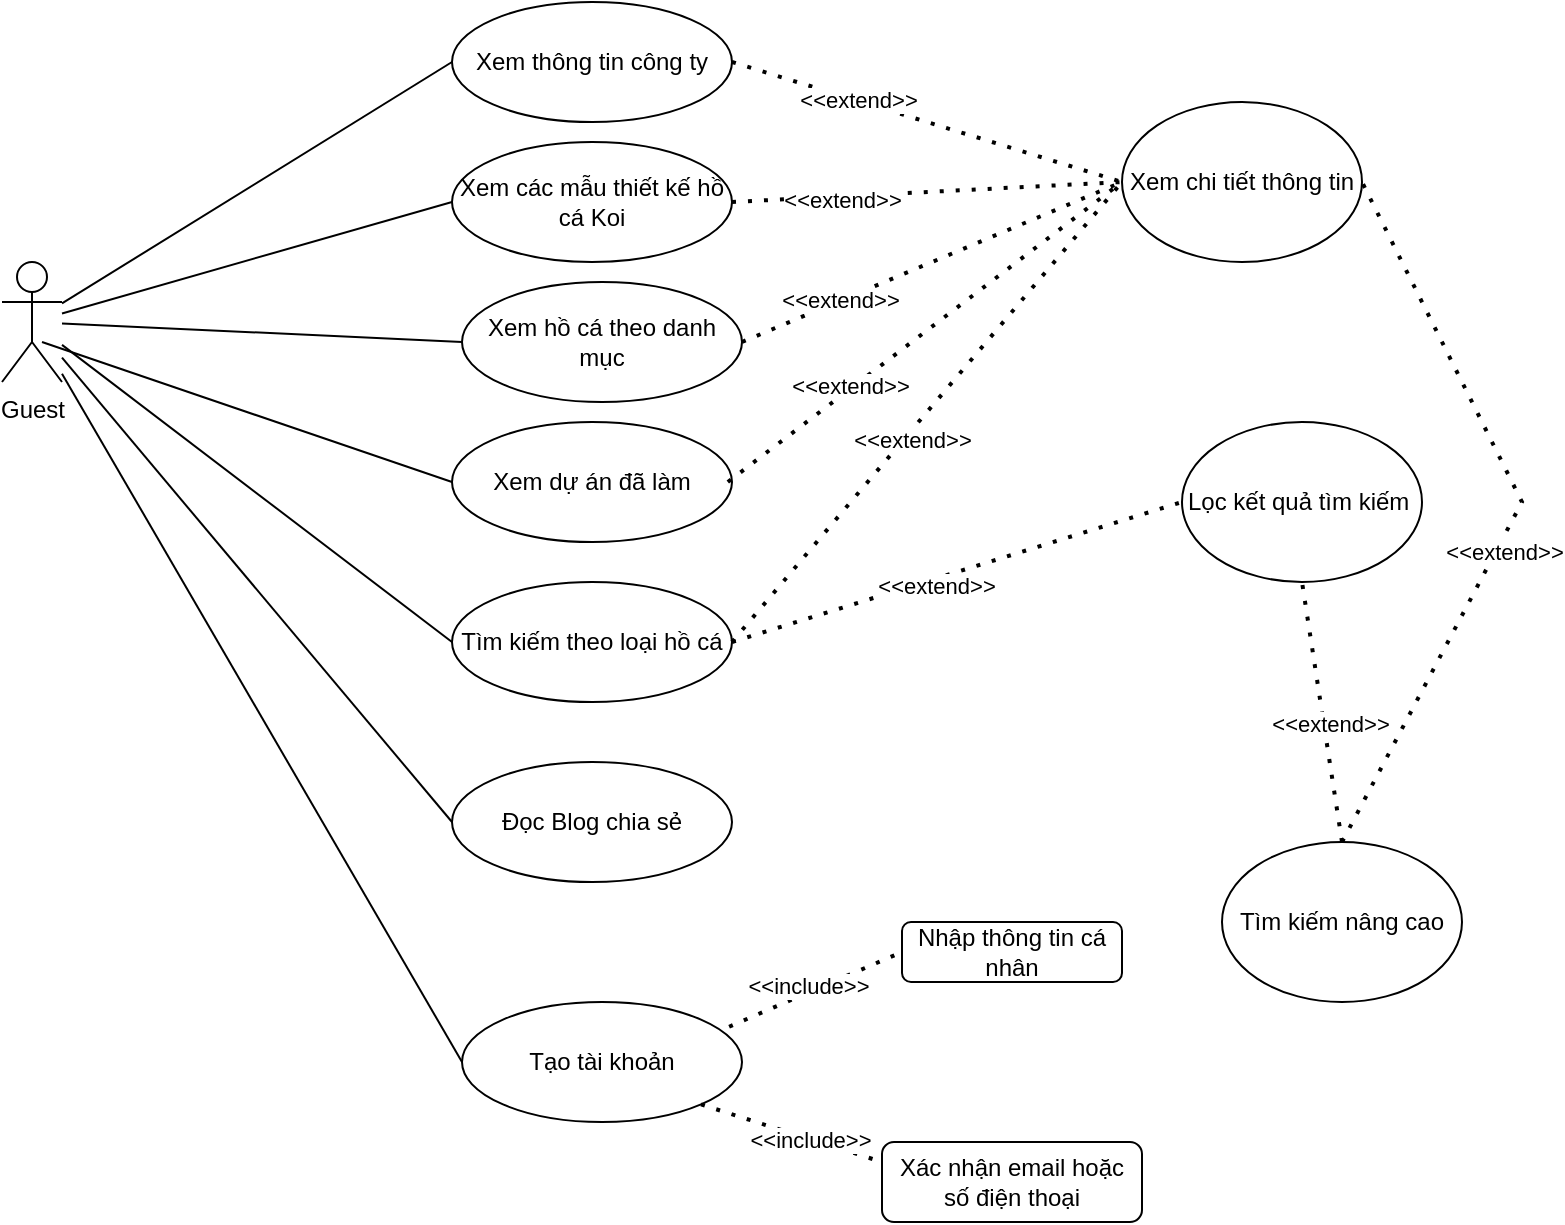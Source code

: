 <mxfile version="24.8.3">
  <diagram name="Page-1" id="iLiLeQATNRL76kogadFo">
    <mxGraphModel dx="2157" dy="568" grid="1" gridSize="10" guides="1" tooltips="1" connect="1" arrows="1" fold="1" page="1" pageScale="1" pageWidth="850" pageHeight="1100" math="0" shadow="0">
      <root>
        <mxCell id="0" />
        <mxCell id="1" parent="0" />
        <mxCell id="Lm4qBJmIs1Og0-QYWZUU-59" value="" style="group" vertex="1" connectable="0" parent="1">
          <mxGeometry x="-80" y="110" width="760" height="610" as="geometry" />
        </mxCell>
        <mxCell id="Lm4qBJmIs1Og0-QYWZUU-1" value="Guest" style="shape=umlActor;verticalLabelPosition=bottom;verticalAlign=top;html=1;outlineConnect=0;" vertex="1" parent="Lm4qBJmIs1Og0-QYWZUU-59">
          <mxGeometry y="130" width="30" height="60" as="geometry" />
        </mxCell>
        <mxCell id="Lm4qBJmIs1Og0-QYWZUU-11" value="Nhập thông tin cá nhân" style="rounded=1;whiteSpace=wrap;html=1;" vertex="1" parent="Lm4qBJmIs1Og0-QYWZUU-59">
          <mxGeometry x="450" y="460" width="110" height="30" as="geometry" />
        </mxCell>
        <mxCell id="Lm4qBJmIs1Og0-QYWZUU-12" value="Xác nhận email hoặc số điện thoại" style="rounded=1;whiteSpace=wrap;html=1;" vertex="1" parent="Lm4qBJmIs1Og0-QYWZUU-59">
          <mxGeometry x="440" y="570" width="130" height="40" as="geometry" />
        </mxCell>
        <mxCell id="Lm4qBJmIs1Og0-QYWZUU-17" value="Xem thông tin công ty" style="ellipse;whiteSpace=wrap;html=1;" vertex="1" parent="Lm4qBJmIs1Og0-QYWZUU-59">
          <mxGeometry x="225" width="140" height="60" as="geometry" />
        </mxCell>
        <mxCell id="Lm4qBJmIs1Og0-QYWZUU-18" value="Xem các mẫu thiết kế hồ cá Koi" style="ellipse;whiteSpace=wrap;html=1;" vertex="1" parent="Lm4qBJmIs1Og0-QYWZUU-59">
          <mxGeometry x="225" y="70" width="140" height="60" as="geometry" />
        </mxCell>
        <mxCell id="Lm4qBJmIs1Og0-QYWZUU-20" value="Xem hồ cá theo danh mục" style="ellipse;whiteSpace=wrap;html=1;" vertex="1" parent="Lm4qBJmIs1Og0-QYWZUU-59">
          <mxGeometry x="230" y="140" width="140" height="60" as="geometry" />
        </mxCell>
        <mxCell id="Lm4qBJmIs1Og0-QYWZUU-21" value="Đọc Blog chia sẻ" style="ellipse;whiteSpace=wrap;html=1;" vertex="1" parent="Lm4qBJmIs1Og0-QYWZUU-59">
          <mxGeometry x="225" y="380" width="140" height="60" as="geometry" />
        </mxCell>
        <mxCell id="Lm4qBJmIs1Og0-QYWZUU-22" value="Tạo tài khoản" style="ellipse;whiteSpace=wrap;html=1;" vertex="1" parent="Lm4qBJmIs1Og0-QYWZUU-59">
          <mxGeometry x="230" y="500" width="140" height="60" as="geometry" />
        </mxCell>
        <mxCell id="Lm4qBJmIs1Og0-QYWZUU-23" value="Xem dự án đã làm" style="ellipse;whiteSpace=wrap;html=1;" vertex="1" parent="Lm4qBJmIs1Og0-QYWZUU-59">
          <mxGeometry x="225" y="210" width="140" height="60" as="geometry" />
        </mxCell>
        <mxCell id="Lm4qBJmIs1Og0-QYWZUU-24" value="Tìm kiếm theo loại hồ cá" style="ellipse;whiteSpace=wrap;html=1;" vertex="1" parent="Lm4qBJmIs1Og0-QYWZUU-59">
          <mxGeometry x="225" y="290" width="140" height="60" as="geometry" />
        </mxCell>
        <mxCell id="Lm4qBJmIs1Og0-QYWZUU-27" value="Xem chi tiết thông tin" style="ellipse;whiteSpace=wrap;html=1;" vertex="1" parent="Lm4qBJmIs1Og0-QYWZUU-59">
          <mxGeometry x="560" y="50" width="120" height="80" as="geometry" />
        </mxCell>
        <mxCell id="Lm4qBJmIs1Og0-QYWZUU-28" value="" style="endArrow=none;dashed=1;html=1;dashPattern=1 3;strokeWidth=2;rounded=0;exitX=1;exitY=0.5;exitDx=0;exitDy=0;entryX=0;entryY=0.5;entryDx=0;entryDy=0;" edge="1" parent="Lm4qBJmIs1Og0-QYWZUU-59" source="Lm4qBJmIs1Og0-QYWZUU-24" target="Lm4qBJmIs1Og0-QYWZUU-27">
          <mxGeometry width="50" height="50" relative="1" as="geometry">
            <mxPoint x="490" y="300" as="sourcePoint" />
            <mxPoint x="540" y="250" as="targetPoint" />
          </mxGeometry>
        </mxCell>
        <mxCell id="Lm4qBJmIs1Og0-QYWZUU-33" value="&amp;lt;&amp;lt;extend&amp;gt;&amp;gt;" style="edgeLabel;html=1;align=center;verticalAlign=middle;resizable=0;points=[];" vertex="1" connectable="0" parent="Lm4qBJmIs1Og0-QYWZUU-28">
          <mxGeometry x="-0.102" y="-3" relative="1" as="geometry">
            <mxPoint as="offset" />
          </mxGeometry>
        </mxCell>
        <mxCell id="Lm4qBJmIs1Og0-QYWZUU-29" value="" style="endArrow=none;dashed=1;html=1;dashPattern=1 3;strokeWidth=2;rounded=0;exitX=0.985;exitY=0.5;exitDx=0;exitDy=0;entryX=0;entryY=0.5;entryDx=0;entryDy=0;exitPerimeter=0;" edge="1" parent="Lm4qBJmIs1Og0-QYWZUU-59" source="Lm4qBJmIs1Og0-QYWZUU-23" target="Lm4qBJmIs1Og0-QYWZUU-27">
          <mxGeometry width="50" height="50" relative="1" as="geometry">
            <mxPoint x="375" y="330" as="sourcePoint" />
            <mxPoint x="540" y="110" as="targetPoint" />
          </mxGeometry>
        </mxCell>
        <mxCell id="Lm4qBJmIs1Og0-QYWZUU-34" value="&amp;lt;&amp;lt;extend&amp;gt;&amp;gt;" style="edgeLabel;html=1;align=center;verticalAlign=middle;resizable=0;points=[];" vertex="1" connectable="0" parent="Lm4qBJmIs1Og0-QYWZUU-29">
          <mxGeometry x="-0.368" y="1" relative="1" as="geometry">
            <mxPoint x="-1" as="offset" />
          </mxGeometry>
        </mxCell>
        <mxCell id="Lm4qBJmIs1Og0-QYWZUU-30" value="" style="endArrow=none;dashed=1;html=1;dashPattern=1 3;strokeWidth=2;rounded=0;exitX=1;exitY=0.5;exitDx=0;exitDy=0;entryX=0;entryY=0.5;entryDx=0;entryDy=0;" edge="1" parent="Lm4qBJmIs1Og0-QYWZUU-59" source="Lm4qBJmIs1Og0-QYWZUU-20" target="Lm4qBJmIs1Og0-QYWZUU-27">
          <mxGeometry width="50" height="50" relative="1" as="geometry">
            <mxPoint x="373" y="250" as="sourcePoint" />
            <mxPoint x="530" y="100" as="targetPoint" />
          </mxGeometry>
        </mxCell>
        <mxCell id="Lm4qBJmIs1Og0-QYWZUU-35" value="&amp;lt;&amp;lt;extend&amp;gt;&amp;gt;" style="edgeLabel;html=1;align=center;verticalAlign=middle;resizable=0;points=[];" vertex="1" connectable="0" parent="Lm4qBJmIs1Og0-QYWZUU-30">
          <mxGeometry x="-0.483" y="1" relative="1" as="geometry">
            <mxPoint as="offset" />
          </mxGeometry>
        </mxCell>
        <mxCell id="Lm4qBJmIs1Og0-QYWZUU-31" value="" style="endArrow=none;dashed=1;html=1;dashPattern=1 3;strokeWidth=2;rounded=0;exitX=1;exitY=0.5;exitDx=0;exitDy=0;entryX=0;entryY=0.5;entryDx=0;entryDy=0;" edge="1" parent="Lm4qBJmIs1Og0-QYWZUU-59" source="Lm4qBJmIs1Og0-QYWZUU-18" target="Lm4qBJmIs1Og0-QYWZUU-27">
          <mxGeometry width="50" height="50" relative="1" as="geometry">
            <mxPoint x="383" y="260" as="sourcePoint" />
            <mxPoint x="550" y="120" as="targetPoint" />
          </mxGeometry>
        </mxCell>
        <mxCell id="Lm4qBJmIs1Og0-QYWZUU-36" value="&amp;lt;&amp;lt;extend&amp;gt;&amp;gt;" style="edgeLabel;html=1;align=center;verticalAlign=middle;resizable=0;points=[];" vertex="1" connectable="0" parent="Lm4qBJmIs1Og0-QYWZUU-31">
          <mxGeometry x="-0.427" y="-2" relative="1" as="geometry">
            <mxPoint x="-1" as="offset" />
          </mxGeometry>
        </mxCell>
        <mxCell id="Lm4qBJmIs1Og0-QYWZUU-32" value="" style="endArrow=none;dashed=1;html=1;dashPattern=1 3;strokeWidth=2;rounded=0;exitX=1;exitY=0.5;exitDx=0;exitDy=0;entryX=0;entryY=0.5;entryDx=0;entryDy=0;" edge="1" parent="Lm4qBJmIs1Og0-QYWZUU-59" source="Lm4qBJmIs1Og0-QYWZUU-17" target="Lm4qBJmIs1Og0-QYWZUU-27">
          <mxGeometry width="50" height="50" relative="1" as="geometry">
            <mxPoint x="393" y="270" as="sourcePoint" />
            <mxPoint x="560" y="130" as="targetPoint" />
          </mxGeometry>
        </mxCell>
        <mxCell id="Lm4qBJmIs1Og0-QYWZUU-37" value="&amp;lt;&amp;lt;extend&amp;gt;&amp;gt;" style="edgeLabel;html=1;align=center;verticalAlign=middle;resizable=0;points=[];" vertex="1" connectable="0" parent="Lm4qBJmIs1Og0-QYWZUU-32">
          <mxGeometry x="-0.357" y="1" relative="1" as="geometry">
            <mxPoint as="offset" />
          </mxGeometry>
        </mxCell>
        <mxCell id="Lm4qBJmIs1Og0-QYWZUU-38" value="Lọc kết quả tìm kiếm&amp;nbsp;" style="ellipse;whiteSpace=wrap;html=1;" vertex="1" parent="Lm4qBJmIs1Og0-QYWZUU-59">
          <mxGeometry x="590" y="210" width="120" height="80" as="geometry" />
        </mxCell>
        <mxCell id="Lm4qBJmIs1Og0-QYWZUU-39" value="" style="endArrow=none;dashed=1;html=1;dashPattern=1 3;strokeWidth=2;rounded=0;entryX=0;entryY=0.5;entryDx=0;entryDy=0;exitX=1;exitY=0.5;exitDx=0;exitDy=0;" edge="1" parent="Lm4qBJmIs1Og0-QYWZUU-59" source="Lm4qBJmIs1Og0-QYWZUU-24" target="Lm4qBJmIs1Og0-QYWZUU-38">
          <mxGeometry width="50" height="50" relative="1" as="geometry">
            <mxPoint x="375" y="330" as="sourcePoint" />
            <mxPoint x="570" y="100" as="targetPoint" />
          </mxGeometry>
        </mxCell>
        <mxCell id="Lm4qBJmIs1Og0-QYWZUU-40" value="&amp;lt;&amp;lt;extend&amp;gt;&amp;gt;" style="edgeLabel;html=1;align=center;verticalAlign=middle;resizable=0;points=[];" vertex="1" connectable="0" parent="Lm4qBJmIs1Og0-QYWZUU-39">
          <mxGeometry x="-0.102" y="-3" relative="1" as="geometry">
            <mxPoint as="offset" />
          </mxGeometry>
        </mxCell>
        <mxCell id="Lm4qBJmIs1Og0-QYWZUU-41" value="" style="endArrow=none;dashed=1;html=1;dashPattern=1 3;strokeWidth=2;rounded=0;entryX=0.5;entryY=1;entryDx=0;entryDy=0;exitX=0.5;exitY=0;exitDx=0;exitDy=0;" edge="1" parent="Lm4qBJmIs1Og0-QYWZUU-59" source="Lm4qBJmIs1Og0-QYWZUU-45" target="Lm4qBJmIs1Og0-QYWZUU-38">
          <mxGeometry width="50" height="50" relative="1" as="geometry">
            <mxPoint x="670" y="420" as="sourcePoint" />
            <mxPoint x="600" y="260" as="targetPoint" />
          </mxGeometry>
        </mxCell>
        <mxCell id="Lm4qBJmIs1Og0-QYWZUU-42" value="&amp;lt;&amp;lt;extend&amp;gt;&amp;gt;" style="edgeLabel;html=1;align=center;verticalAlign=middle;resizable=0;points=[];" vertex="1" connectable="0" parent="Lm4qBJmIs1Og0-QYWZUU-41">
          <mxGeometry x="-0.102" y="-3" relative="1" as="geometry">
            <mxPoint as="offset" />
          </mxGeometry>
        </mxCell>
        <mxCell id="Lm4qBJmIs1Og0-QYWZUU-43" value="" style="endArrow=none;dashed=1;html=1;dashPattern=1 3;strokeWidth=2;rounded=0;entryX=1;entryY=0.5;entryDx=0;entryDy=0;exitX=0.5;exitY=0;exitDx=0;exitDy=0;" edge="1" parent="Lm4qBJmIs1Og0-QYWZUU-59" source="Lm4qBJmIs1Og0-QYWZUU-45" target="Lm4qBJmIs1Og0-QYWZUU-27">
          <mxGeometry width="50" height="50" relative="1" as="geometry">
            <mxPoint x="670" y="420" as="sourcePoint" />
            <mxPoint x="610" y="270" as="targetPoint" />
            <Array as="points">
              <mxPoint x="760" y="250" />
            </Array>
          </mxGeometry>
        </mxCell>
        <mxCell id="Lm4qBJmIs1Og0-QYWZUU-44" value="&amp;lt;&amp;lt;extend&amp;gt;&amp;gt;" style="edgeLabel;html=1;align=center;verticalAlign=middle;resizable=0;points=[];" vertex="1" connectable="0" parent="Lm4qBJmIs1Og0-QYWZUU-43">
          <mxGeometry x="-0.102" y="-3" relative="1" as="geometry">
            <mxPoint as="offset" />
          </mxGeometry>
        </mxCell>
        <mxCell id="Lm4qBJmIs1Og0-QYWZUU-45" value="Tìm kiếm nâng cao" style="ellipse;whiteSpace=wrap;html=1;" vertex="1" parent="Lm4qBJmIs1Og0-QYWZUU-59">
          <mxGeometry x="610" y="420" width="120" height="80" as="geometry" />
        </mxCell>
        <mxCell id="Lm4qBJmIs1Og0-QYWZUU-46" value="" style="endArrow=none;dashed=1;html=1;dashPattern=1 3;strokeWidth=2;rounded=0;exitX=0.954;exitY=0.206;exitDx=0;exitDy=0;exitPerimeter=0;entryX=0;entryY=0.5;entryDx=0;entryDy=0;" edge="1" parent="Lm4qBJmIs1Og0-QYWZUU-59" source="Lm4qBJmIs1Og0-QYWZUU-22" target="Lm4qBJmIs1Og0-QYWZUU-11">
          <mxGeometry width="50" height="50" relative="1" as="geometry">
            <mxPoint x="400" y="430" as="sourcePoint" />
            <mxPoint x="450" y="380" as="targetPoint" />
          </mxGeometry>
        </mxCell>
        <mxCell id="Lm4qBJmIs1Og0-QYWZUU-47" value="&amp;lt;&amp;lt;include&amp;gt;&amp;gt;" style="edgeLabel;html=1;align=center;verticalAlign=middle;resizable=0;points=[];" vertex="1" connectable="0" parent="Lm4qBJmIs1Og0-QYWZUU-46">
          <mxGeometry x="-0.069" y="3" relative="1" as="geometry">
            <mxPoint as="offset" />
          </mxGeometry>
        </mxCell>
        <mxCell id="Lm4qBJmIs1Og0-QYWZUU-48" value="" style="endArrow=none;dashed=1;html=1;dashPattern=1 3;strokeWidth=2;rounded=0;exitX=1;exitY=1;exitDx=0;exitDy=0;entryX=0;entryY=0.25;entryDx=0;entryDy=0;" edge="1" parent="Lm4qBJmIs1Og0-QYWZUU-59" source="Lm4qBJmIs1Og0-QYWZUU-22" target="Lm4qBJmIs1Og0-QYWZUU-12">
          <mxGeometry width="50" height="50" relative="1" as="geometry">
            <mxPoint x="400" y="430" as="sourcePoint" />
            <mxPoint x="450" y="380" as="targetPoint" />
          </mxGeometry>
        </mxCell>
        <mxCell id="Lm4qBJmIs1Og0-QYWZUU-49" value="&amp;lt;&amp;lt;include&amp;gt;&amp;gt;" style="edgeLabel;html=1;align=center;verticalAlign=middle;resizable=0;points=[];" vertex="1" connectable="0" parent="Lm4qBJmIs1Og0-QYWZUU-48">
          <mxGeometry x="0.202" relative="1" as="geometry">
            <mxPoint as="offset" />
          </mxGeometry>
        </mxCell>
        <mxCell id="Lm4qBJmIs1Og0-QYWZUU-51" value="" style="endArrow=none;html=1;rounded=0;entryX=0;entryY=0.5;entryDx=0;entryDy=0;" edge="1" parent="Lm4qBJmIs1Og0-QYWZUU-59" source="Lm4qBJmIs1Og0-QYWZUU-1" target="Lm4qBJmIs1Og0-QYWZUU-18">
          <mxGeometry width="50" height="50" relative="1" as="geometry">
            <mxPoint x="400" y="300" as="sourcePoint" />
            <mxPoint x="450" y="250" as="targetPoint" />
          </mxGeometry>
        </mxCell>
        <mxCell id="Lm4qBJmIs1Og0-QYWZUU-53" value="" style="endArrow=none;html=1;rounded=0;entryX=0;entryY=0.5;entryDx=0;entryDy=0;" edge="1" parent="Lm4qBJmIs1Og0-QYWZUU-59" source="Lm4qBJmIs1Og0-QYWZUU-1" target="Lm4qBJmIs1Og0-QYWZUU-17">
          <mxGeometry width="50" height="50" relative="1" as="geometry">
            <mxPoint x="400" y="300" as="sourcePoint" />
            <mxPoint x="450" y="250" as="targetPoint" />
          </mxGeometry>
        </mxCell>
        <mxCell id="Lm4qBJmIs1Og0-QYWZUU-54" value="" style="endArrow=none;html=1;rounded=0;entryX=0;entryY=0.5;entryDx=0;entryDy=0;" edge="1" parent="Lm4qBJmIs1Og0-QYWZUU-59" source="Lm4qBJmIs1Og0-QYWZUU-1" target="Lm4qBJmIs1Og0-QYWZUU-20">
          <mxGeometry width="50" height="50" relative="1" as="geometry">
            <mxPoint x="160" y="152" as="sourcePoint" />
            <mxPoint x="235" y="110" as="targetPoint" />
          </mxGeometry>
        </mxCell>
        <mxCell id="Lm4qBJmIs1Og0-QYWZUU-55" value="" style="endArrow=none;html=1;rounded=0;entryX=0;entryY=0.5;entryDx=0;entryDy=0;" edge="1" parent="Lm4qBJmIs1Og0-QYWZUU-59" target="Lm4qBJmIs1Og0-QYWZUU-23">
          <mxGeometry width="50" height="50" relative="1" as="geometry">
            <mxPoint x="20" y="170" as="sourcePoint" />
            <mxPoint x="220" y="230" as="targetPoint" />
            <Array as="points" />
          </mxGeometry>
        </mxCell>
        <mxCell id="Lm4qBJmIs1Og0-QYWZUU-56" value="" style="endArrow=none;html=1;rounded=0;entryX=0;entryY=0.5;entryDx=0;entryDy=0;" edge="1" parent="Lm4qBJmIs1Og0-QYWZUU-59" source="Lm4qBJmIs1Og0-QYWZUU-1" target="Lm4qBJmIs1Og0-QYWZUU-24">
          <mxGeometry width="50" height="50" relative="1" as="geometry">
            <mxPoint x="170" y="173" as="sourcePoint" />
            <mxPoint x="250" y="190" as="targetPoint" />
          </mxGeometry>
        </mxCell>
        <mxCell id="Lm4qBJmIs1Og0-QYWZUU-57" value="" style="endArrow=none;html=1;rounded=0;entryX=0;entryY=0.5;entryDx=0;entryDy=0;" edge="1" parent="Lm4qBJmIs1Og0-QYWZUU-59" source="Lm4qBJmIs1Og0-QYWZUU-1" target="Lm4qBJmIs1Og0-QYWZUU-21">
          <mxGeometry width="50" height="50" relative="1" as="geometry">
            <mxPoint x="160" y="190" as="sourcePoint" />
            <mxPoint x="235" y="330" as="targetPoint" />
          </mxGeometry>
        </mxCell>
        <mxCell id="Lm4qBJmIs1Og0-QYWZUU-58" value="" style="endArrow=none;html=1;rounded=0;entryX=0;entryY=0.5;entryDx=0;entryDy=0;" edge="1" parent="Lm4qBJmIs1Og0-QYWZUU-59" source="Lm4qBJmIs1Og0-QYWZUU-1" target="Lm4qBJmIs1Og0-QYWZUU-22">
          <mxGeometry width="50" height="50" relative="1" as="geometry">
            <mxPoint x="190" y="193" as="sourcePoint" />
            <mxPoint x="235" y="420" as="targetPoint" />
          </mxGeometry>
        </mxCell>
      </root>
    </mxGraphModel>
  </diagram>
</mxfile>
